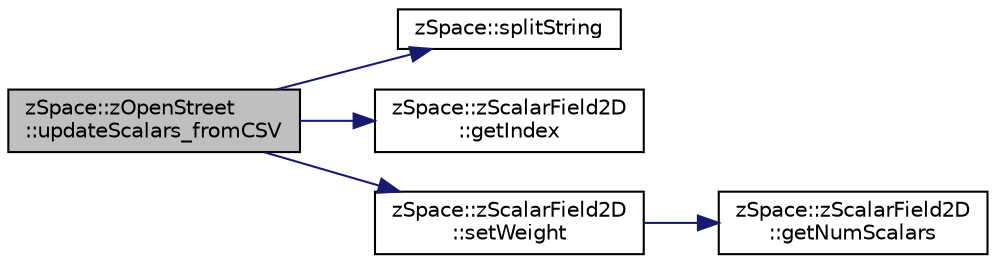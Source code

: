 digraph "zSpace::zOpenStreet::updateScalars_fromCSV"
{
  edge [fontname="Helvetica",fontsize="10",labelfontname="Helvetica",labelfontsize="10"];
  node [fontname="Helvetica",fontsize="10",shape=record];
  rankdir="LR";
  Node132 [label="zSpace::zOpenStreet\l::updateScalars_fromCSV",height=0.2,width=0.4,color="black", fillcolor="grey75", style="filled", fontcolor="black"];
  Node132 -> Node133 [color="midnightblue",fontsize="10",style="solid",fontname="Helvetica"];
  Node133 [label="zSpace::splitString",height=0.2,width=0.4,color="black", fillcolor="white", style="filled",URL="$group__z_core_utilities.html#ga4632c0bf9aaa9b88d6e928244a77cda5",tooltip="This method splits the input string based on the input delimiter. "];
  Node132 -> Node134 [color="midnightblue",fontsize="10",style="solid",fontname="Helvetica"];
  Node134 [label="zSpace::zScalarField2D\l::getIndex",height=0.2,width=0.4,color="black", fillcolor="white", style="filled",URL="$classz_space_1_1z_scalar_field2_d.html#a64e9bde7d315224d66222b9579023d9b",tooltip="This method gets the index of the scalar at the input position. "];
  Node132 -> Node135 [color="midnightblue",fontsize="10",style="solid",fontname="Helvetica"];
  Node135 [label="zSpace::zScalarField2D\l::setWeight",height=0.2,width=0.4,color="black", fillcolor="white", style="filled",URL="$classz_space_1_1z_scalar_field2_d.html#a39b442eb9403f94b2e2535310a6286cf",tooltip="This method sets the weight/value of the scalar at the input index. "];
  Node135 -> Node136 [color="midnightblue",fontsize="10",style="solid",fontname="Helvetica"];
  Node136 [label="zSpace::zScalarField2D\l::getNumScalars",height=0.2,width=0.4,color="black", fillcolor="white", style="filled",URL="$classz_space_1_1z_scalar_field2_d.html#aaf22a7a8c12ad18dcfcd5b8fda13fc56",tooltip="This method retruns the number of scalars in the field. "];
}
